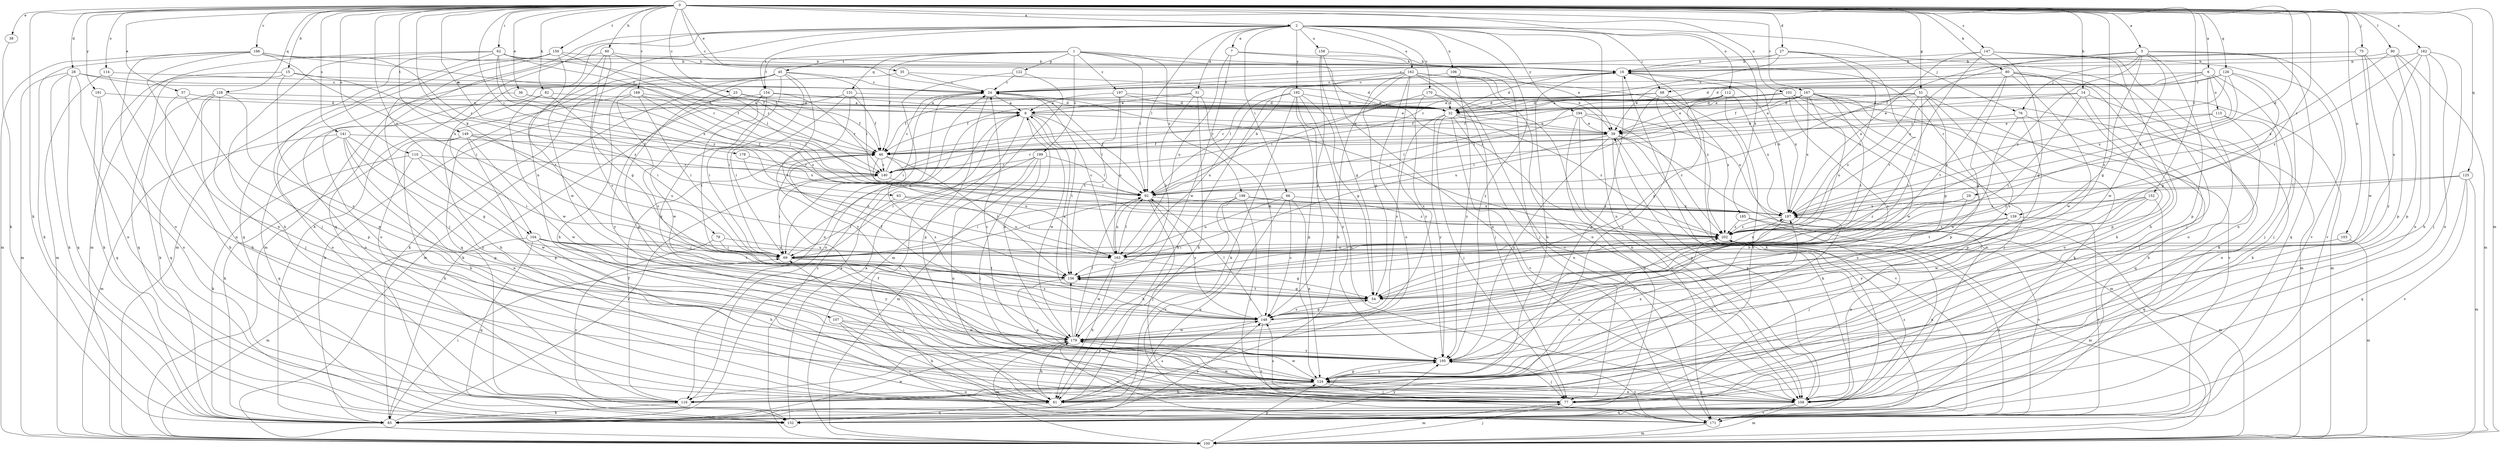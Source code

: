 strict digraph  {
0;
1;
2;
5;
6;
7;
8;
14;
15;
16;
23;
24;
27;
28;
29;
31;
32;
35;
36;
37;
38;
39;
45;
46;
51;
54;
60;
61;
62;
63;
66;
68;
69;
75;
76;
77;
79;
80;
82;
85;
90;
92;
100;
101;
103;
104;
106;
107;
108;
110;
112;
114;
115;
116;
122;
124;
125;
126;
128;
131;
132;
139;
140;
141;
147;
148;
149;
150;
152;
154;
156;
158;
162;
163;
166;
167;
168;
170;
171;
178;
179;
182;
185;
187;
191;
192;
194;
195;
197;
198;
199;
202;
0 -> 2  [label=a];
0 -> 5  [label=a];
0 -> 6  [label=a];
0 -> 14  [label=b];
0 -> 15  [label=b];
0 -> 23  [label=c];
0 -> 24  [label=c];
0 -> 27  [label=d];
0 -> 28  [label=d];
0 -> 29  [label=d];
0 -> 35  [label=e];
0 -> 36  [label=e];
0 -> 37  [label=e];
0 -> 38  [label=e];
0 -> 51  [label=g];
0 -> 60  [label=h];
0 -> 62  [label=i];
0 -> 63  [label=i];
0 -> 75  [label=j];
0 -> 79  [label=k];
0 -> 80  [label=k];
0 -> 82  [label=k];
0 -> 85  [label=k];
0 -> 90  [label=l];
0 -> 100  [label=m];
0 -> 101  [label=n];
0 -> 103  [label=n];
0 -> 104  [label=n];
0 -> 110  [label=o];
0 -> 112  [label=o];
0 -> 114  [label=o];
0 -> 125  [label=q];
0 -> 126  [label=q];
0 -> 128  [label=q];
0 -> 139  [label=r];
0 -> 141  [label=s];
0 -> 147  [label=s];
0 -> 148  [label=s];
0 -> 149  [label=t];
0 -> 150  [label=t];
0 -> 152  [label=t];
0 -> 166  [label=v];
0 -> 167  [label=v];
0 -> 168  [label=v];
0 -> 178  [label=w];
0 -> 182  [label=x];
0 -> 191  [label=y];
1 -> 45  [label=f];
1 -> 46  [label=f];
1 -> 92  [label=l];
1 -> 122  [label=p];
1 -> 131  [label=q];
1 -> 139  [label=r];
1 -> 154  [label=t];
1 -> 197  [label=z];
1 -> 198  [label=z];
1 -> 199  [label=z];
1 -> 202  [label=z];
2 -> 7  [label=a];
2 -> 31  [label=d];
2 -> 66  [label=i];
2 -> 68  [label=i];
2 -> 76  [label=j];
2 -> 85  [label=k];
2 -> 92  [label=l];
2 -> 104  [label=n];
2 -> 106  [label=n];
2 -> 107  [label=n];
2 -> 108  [label=n];
2 -> 132  [label=q];
2 -> 154  [label=t];
2 -> 158  [label=u];
2 -> 162  [label=u];
2 -> 170  [label=v];
2 -> 185  [label=x];
2 -> 192  [label=y];
2 -> 194  [label=y];
2 -> 195  [label=y];
5 -> 16  [label=b];
5 -> 54  [label=g];
5 -> 76  [label=j];
5 -> 124  [label=p];
5 -> 132  [label=q];
5 -> 171  [label=v];
5 -> 179  [label=w];
5 -> 187  [label=x];
5 -> 202  [label=z];
6 -> 32  [label=d];
6 -> 46  [label=f];
6 -> 68  [label=i];
6 -> 77  [label=j];
6 -> 115  [label=o];
6 -> 116  [label=o];
6 -> 187  [label=x];
7 -> 16  [label=b];
7 -> 39  [label=e];
7 -> 163  [label=u];
7 -> 179  [label=w];
8 -> 39  [label=e];
8 -> 92  [label=l];
8 -> 156  [label=t];
8 -> 171  [label=v];
8 -> 179  [label=w];
14 -> 32  [label=d];
14 -> 39  [label=e];
14 -> 77  [label=j];
14 -> 85  [label=k];
14 -> 156  [label=t];
15 -> 24  [label=c];
15 -> 85  [label=k];
15 -> 124  [label=p];
15 -> 132  [label=q];
15 -> 202  [label=z];
16 -> 24  [label=c];
16 -> 32  [label=d];
16 -> 85  [label=k];
16 -> 124  [label=p];
16 -> 187  [label=x];
23 -> 8  [label=a];
23 -> 46  [label=f];
23 -> 195  [label=y];
24 -> 8  [label=a];
24 -> 69  [label=i];
24 -> 92  [label=l];
24 -> 116  [label=o];
24 -> 124  [label=p];
24 -> 202  [label=z];
27 -> 16  [label=b];
27 -> 24  [label=c];
27 -> 77  [label=j];
27 -> 140  [label=r];
27 -> 156  [label=t];
27 -> 202  [label=z];
28 -> 24  [label=c];
28 -> 46  [label=f];
28 -> 85  [label=k];
28 -> 100  [label=m];
28 -> 116  [label=o];
28 -> 132  [label=q];
29 -> 148  [label=s];
29 -> 187  [label=x];
29 -> 202  [label=z];
31 -> 8  [label=a];
31 -> 46  [label=f];
31 -> 61  [label=h];
31 -> 148  [label=s];
31 -> 156  [label=t];
32 -> 39  [label=e];
32 -> 77  [label=j];
32 -> 108  [label=n];
32 -> 148  [label=s];
32 -> 171  [label=v];
32 -> 195  [label=y];
32 -> 202  [label=z];
35 -> 24  [label=c];
35 -> 32  [label=d];
35 -> 116  [label=o];
36 -> 32  [label=d];
36 -> 92  [label=l];
36 -> 116  [label=o];
37 -> 8  [label=a];
37 -> 61  [label=h];
37 -> 124  [label=p];
38 -> 85  [label=k];
39 -> 46  [label=f];
39 -> 85  [label=k];
39 -> 92  [label=l];
39 -> 100  [label=m];
39 -> 108  [label=n];
39 -> 140  [label=r];
39 -> 171  [label=v];
39 -> 195  [label=y];
45 -> 24  [label=c];
45 -> 61  [label=h];
45 -> 69  [label=i];
45 -> 85  [label=k];
45 -> 92  [label=l];
45 -> 100  [label=m];
45 -> 124  [label=p];
45 -> 132  [label=q];
45 -> 156  [label=t];
45 -> 195  [label=y];
46 -> 140  [label=r];
46 -> 148  [label=s];
46 -> 156  [label=t];
46 -> 163  [label=u];
51 -> 8  [label=a];
51 -> 32  [label=d];
51 -> 54  [label=g];
51 -> 92  [label=l];
51 -> 116  [label=o];
51 -> 148  [label=s];
51 -> 156  [label=t];
51 -> 202  [label=z];
54 -> 46  [label=f];
54 -> 148  [label=s];
54 -> 156  [label=t];
60 -> 16  [label=b];
60 -> 54  [label=g];
60 -> 100  [label=m];
60 -> 140  [label=r];
60 -> 148  [label=s];
60 -> 179  [label=w];
61 -> 46  [label=f];
61 -> 69  [label=i];
61 -> 132  [label=q];
61 -> 148  [label=s];
61 -> 202  [label=z];
62 -> 16  [label=b];
62 -> 46  [label=f];
62 -> 61  [label=h];
62 -> 77  [label=j];
62 -> 100  [label=m];
62 -> 140  [label=r];
62 -> 187  [label=x];
62 -> 202  [label=z];
63 -> 69  [label=i];
63 -> 163  [label=u];
63 -> 187  [label=x];
66 -> 69  [label=i];
66 -> 124  [label=p];
66 -> 132  [label=q];
66 -> 148  [label=s];
66 -> 163  [label=u];
66 -> 187  [label=x];
68 -> 32  [label=d];
68 -> 46  [label=f];
68 -> 108  [label=n];
68 -> 140  [label=r];
68 -> 163  [label=u];
68 -> 195  [label=y];
68 -> 202  [label=z];
69 -> 8  [label=a];
69 -> 148  [label=s];
69 -> 156  [label=t];
75 -> 16  [label=b];
75 -> 46  [label=f];
75 -> 124  [label=p];
75 -> 179  [label=w];
75 -> 195  [label=y];
76 -> 39  [label=e];
76 -> 124  [label=p];
76 -> 132  [label=q];
76 -> 179  [label=w];
77 -> 100  [label=m];
77 -> 148  [label=s];
79 -> 69  [label=i];
79 -> 163  [label=u];
79 -> 171  [label=v];
80 -> 24  [label=c];
80 -> 39  [label=e];
80 -> 54  [label=g];
80 -> 61  [label=h];
80 -> 85  [label=k];
80 -> 124  [label=p];
80 -> 156  [label=t];
80 -> 179  [label=w];
82 -> 32  [label=d];
82 -> 69  [label=i];
82 -> 116  [label=o];
82 -> 179  [label=w];
85 -> 8  [label=a];
85 -> 69  [label=i];
85 -> 140  [label=r];
85 -> 148  [label=s];
85 -> 179  [label=w];
85 -> 195  [label=y];
90 -> 16  [label=b];
90 -> 100  [label=m];
90 -> 108  [label=n];
90 -> 124  [label=p];
90 -> 187  [label=x];
92 -> 16  [label=b];
92 -> 77  [label=j];
92 -> 148  [label=s];
92 -> 163  [label=u];
92 -> 187  [label=x];
100 -> 24  [label=c];
100 -> 77  [label=j];
100 -> 124  [label=p];
101 -> 8  [label=a];
101 -> 39  [label=e];
101 -> 46  [label=f];
101 -> 100  [label=m];
101 -> 124  [label=p];
101 -> 148  [label=s];
101 -> 171  [label=v];
101 -> 179  [label=w];
103 -> 69  [label=i];
103 -> 100  [label=m];
104 -> 61  [label=h];
104 -> 69  [label=i];
104 -> 100  [label=m];
104 -> 132  [label=q];
104 -> 156  [label=t];
104 -> 163  [label=u];
104 -> 195  [label=y];
106 -> 24  [label=c];
106 -> 77  [label=j];
106 -> 195  [label=y];
107 -> 61  [label=h];
107 -> 124  [label=p];
107 -> 171  [label=v];
107 -> 179  [label=w];
108 -> 39  [label=e];
108 -> 100  [label=m];
108 -> 124  [label=p];
108 -> 132  [label=q];
108 -> 171  [label=v];
108 -> 179  [label=w];
108 -> 202  [label=z];
110 -> 61  [label=h];
110 -> 69  [label=i];
110 -> 85  [label=k];
110 -> 140  [label=r];
110 -> 179  [label=w];
112 -> 32  [label=d];
112 -> 54  [label=g];
112 -> 61  [label=h];
112 -> 92  [label=l];
112 -> 140  [label=r];
112 -> 187  [label=x];
114 -> 24  [label=c];
114 -> 100  [label=m];
114 -> 108  [label=n];
115 -> 39  [label=e];
115 -> 61  [label=h];
115 -> 108  [label=n];
115 -> 187  [label=x];
116 -> 16  [label=b];
116 -> 46  [label=f];
116 -> 85  [label=k];
116 -> 187  [label=x];
122 -> 24  [label=c];
122 -> 100  [label=m];
122 -> 116  [label=o];
124 -> 61  [label=h];
124 -> 77  [label=j];
124 -> 108  [label=n];
124 -> 116  [label=o];
124 -> 179  [label=w];
124 -> 187  [label=x];
124 -> 195  [label=y];
125 -> 92  [label=l];
125 -> 100  [label=m];
125 -> 132  [label=q];
125 -> 171  [label=v];
125 -> 202  [label=z];
126 -> 24  [label=c];
126 -> 32  [label=d];
126 -> 54  [label=g];
126 -> 77  [label=j];
126 -> 140  [label=r];
126 -> 187  [label=x];
128 -> 32  [label=d];
128 -> 61  [label=h];
128 -> 77  [label=j];
128 -> 85  [label=k];
128 -> 132  [label=q];
128 -> 148  [label=s];
131 -> 32  [label=d];
131 -> 46  [label=f];
131 -> 69  [label=i];
131 -> 85  [label=k];
131 -> 195  [label=y];
132 -> 8  [label=a];
132 -> 16  [label=b];
139 -> 54  [label=g];
139 -> 77  [label=j];
139 -> 171  [label=v];
139 -> 202  [label=z];
140 -> 24  [label=c];
140 -> 69  [label=i];
140 -> 92  [label=l];
141 -> 46  [label=f];
141 -> 54  [label=g];
141 -> 100  [label=m];
141 -> 108  [label=n];
141 -> 124  [label=p];
141 -> 132  [label=q];
141 -> 195  [label=y];
147 -> 16  [label=b];
147 -> 54  [label=g];
147 -> 61  [label=h];
147 -> 69  [label=i];
147 -> 108  [label=n];
147 -> 171  [label=v];
147 -> 187  [label=x];
148 -> 8  [label=a];
148 -> 54  [label=g];
148 -> 92  [label=l];
148 -> 171  [label=v];
148 -> 179  [label=w];
149 -> 46  [label=f];
149 -> 61  [label=h];
149 -> 85  [label=k];
149 -> 124  [label=p];
149 -> 163  [label=u];
149 -> 179  [label=w];
149 -> 187  [label=x];
150 -> 16  [label=b];
150 -> 77  [label=j];
150 -> 92  [label=l];
150 -> 100  [label=m];
150 -> 132  [label=q];
150 -> 156  [label=t];
152 -> 132  [label=q];
152 -> 156  [label=t];
152 -> 179  [label=w];
152 -> 187  [label=x];
152 -> 195  [label=y];
154 -> 8  [label=a];
154 -> 32  [label=d];
154 -> 69  [label=i];
154 -> 85  [label=k];
154 -> 140  [label=r];
154 -> 156  [label=t];
154 -> 179  [label=w];
156 -> 54  [label=g];
156 -> 124  [label=p];
158 -> 16  [label=b];
158 -> 54  [label=g];
158 -> 108  [label=n];
158 -> 148  [label=s];
162 -> 24  [label=c];
162 -> 39  [label=e];
162 -> 54  [label=g];
162 -> 61  [label=h];
162 -> 77  [label=j];
162 -> 92  [label=l];
162 -> 108  [label=n];
162 -> 116  [label=o];
162 -> 171  [label=v];
162 -> 195  [label=y];
162 -> 202  [label=z];
163 -> 24  [label=c];
163 -> 54  [label=g];
163 -> 61  [label=h];
163 -> 92  [label=l];
163 -> 179  [label=w];
163 -> 187  [label=x];
166 -> 16  [label=b];
166 -> 46  [label=f];
166 -> 69  [label=i];
166 -> 85  [label=k];
166 -> 100  [label=m];
166 -> 108  [label=n];
166 -> 116  [label=o];
166 -> 140  [label=r];
167 -> 8  [label=a];
167 -> 32  [label=d];
167 -> 39  [label=e];
167 -> 46  [label=f];
167 -> 77  [label=j];
167 -> 85  [label=k];
167 -> 100  [label=m];
167 -> 156  [label=t];
167 -> 163  [label=u];
167 -> 187  [label=x];
168 -> 8  [label=a];
168 -> 61  [label=h];
168 -> 69  [label=i];
168 -> 92  [label=l];
168 -> 148  [label=s];
168 -> 202  [label=z];
170 -> 32  [label=d];
170 -> 92  [label=l];
170 -> 108  [label=n];
170 -> 148  [label=s];
171 -> 100  [label=m];
171 -> 179  [label=w];
171 -> 195  [label=y];
171 -> 202  [label=z];
178 -> 140  [label=r];
178 -> 163  [label=u];
179 -> 8  [label=a];
179 -> 61  [label=h];
179 -> 92  [label=l];
179 -> 100  [label=m];
179 -> 156  [label=t];
179 -> 195  [label=y];
182 -> 16  [label=b];
182 -> 61  [label=h];
182 -> 77  [label=j];
182 -> 108  [label=n];
182 -> 163  [label=u];
182 -> 202  [label=z];
185 -> 108  [label=n];
185 -> 171  [label=v];
185 -> 202  [label=z];
187 -> 16  [label=b];
187 -> 100  [label=m];
187 -> 195  [label=y];
187 -> 202  [label=z];
191 -> 32  [label=d];
191 -> 116  [label=o];
191 -> 132  [label=q];
192 -> 32  [label=d];
192 -> 54  [label=g];
192 -> 61  [label=h];
192 -> 85  [label=k];
192 -> 108  [label=n];
192 -> 124  [label=p];
192 -> 163  [label=u];
192 -> 195  [label=y];
194 -> 39  [label=e];
194 -> 92  [label=l];
194 -> 132  [label=q];
194 -> 171  [label=v];
194 -> 187  [label=x];
194 -> 202  [label=z];
195 -> 24  [label=c];
195 -> 77  [label=j];
195 -> 124  [label=p];
197 -> 8  [label=a];
197 -> 32  [label=d];
197 -> 39  [label=e];
197 -> 156  [label=t];
197 -> 163  [label=u];
198 -> 61  [label=h];
198 -> 69  [label=i];
198 -> 77  [label=j];
198 -> 171  [label=v];
198 -> 187  [label=x];
198 -> 202  [label=z];
199 -> 69  [label=i];
199 -> 77  [label=j];
199 -> 92  [label=l];
199 -> 100  [label=m];
199 -> 108  [label=n];
199 -> 140  [label=r];
202 -> 69  [label=i];
202 -> 100  [label=m];
202 -> 108  [label=n];
202 -> 163  [label=u];
}
